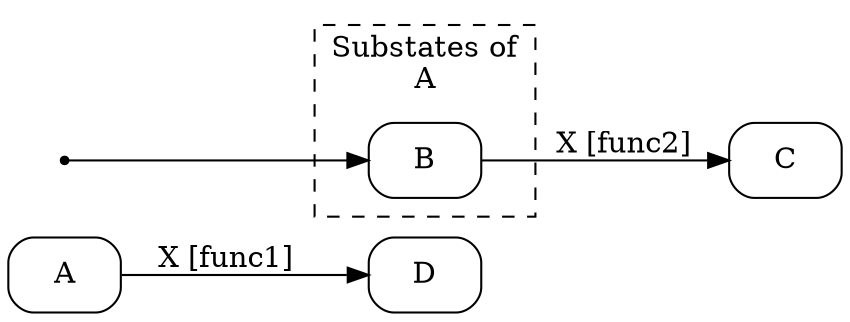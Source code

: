 digraph {
	compound=true;
	node [shape=Mrecord];
	rankdir="LR";

	A [label="A"];
	subgraph cluster_A {
		label="Substates of\nA";
		style="dashed";
		B [label="B"];
	}
	A -> D [label="X [func1]"];
	B -> C [label="X [func2]"];
	init [label="", shape=point];
	init -> B
}
